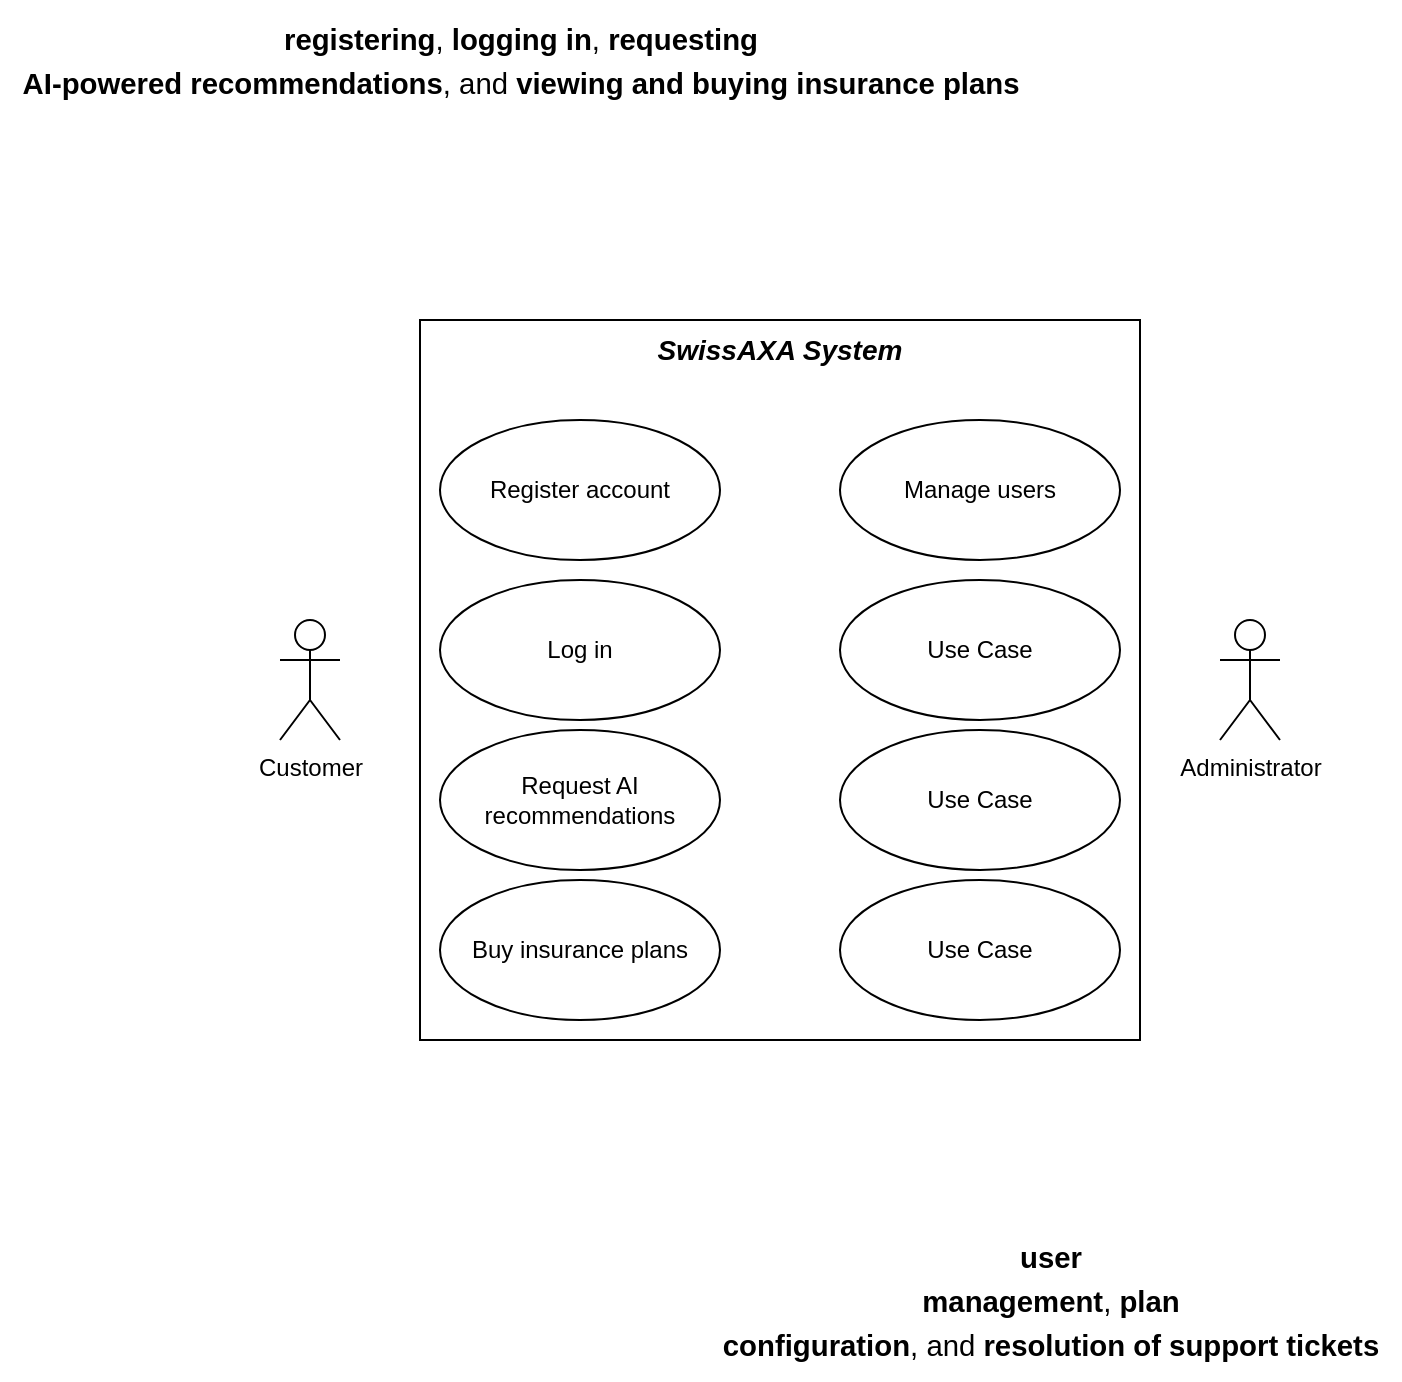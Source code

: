 <mxfile version="27.1.1">
  <diagram name="Page-1" id="b8BE7KBkcRRF1lKd-tSi">
    <mxGraphModel dx="1425" dy="766" grid="1" gridSize="10" guides="1" tooltips="1" connect="1" arrows="1" fold="1" page="1" pageScale="1" pageWidth="850" pageHeight="1100" math="0" shadow="0">
      <root>
        <mxCell id="0" />
        <mxCell id="1" parent="0" />
        <mxCell id="ETMz8ZjlzkhiZyX84apP-3" value="&lt;span data-start=&quot;796&quot; data-end=&quot;815&quot;&gt;&lt;b&gt;SwissAXA System&lt;/b&gt;&lt;/span&gt;" style="rounded=0;whiteSpace=wrap;html=1;verticalAlign=top;fontSize=14;fontStyle=2" vertex="1" parent="1">
          <mxGeometry x="240" y="280" width="360" height="360" as="geometry" />
        </mxCell>
        <mxCell id="ETMz8ZjlzkhiZyX84apP-4" value="Customer" style="shape=umlActor;verticalLabelPosition=bottom;verticalAlign=top;html=1;" vertex="1" parent="1">
          <mxGeometry x="170" y="430" width="30" height="60" as="geometry" />
        </mxCell>
        <mxCell id="ETMz8ZjlzkhiZyX84apP-5" value="Administrator" style="shape=umlActor;verticalLabelPosition=bottom;verticalAlign=top;html=1;" vertex="1" parent="1">
          <mxGeometry x="640" y="430" width="30" height="60" as="geometry" />
        </mxCell>
        <mxCell id="ETMz8ZjlzkhiZyX84apP-25" value="Register account" style="ellipse;whiteSpace=wrap;html=1;" vertex="1" parent="1">
          <mxGeometry x="250" y="330" width="140" height="70" as="geometry" />
        </mxCell>
        <mxCell id="ETMz8ZjlzkhiZyX84apP-26" value="Manage users" style="ellipse;whiteSpace=wrap;html=1;" vertex="1" parent="1">
          <mxGeometry x="450" y="330" width="140" height="70" as="geometry" />
        </mxCell>
        <mxCell id="ETMz8ZjlzkhiZyX84apP-27" value="Log in" style="ellipse;whiteSpace=wrap;html=1;" vertex="1" parent="1">
          <mxGeometry x="250" y="410" width="140" height="70" as="geometry" />
        </mxCell>
        <mxCell id="ETMz8ZjlzkhiZyX84apP-28" value="Use Case" style="ellipse;whiteSpace=wrap;html=1;" vertex="1" parent="1">
          <mxGeometry x="450" y="410" width="140" height="70" as="geometry" />
        </mxCell>
        <mxCell id="ETMz8ZjlzkhiZyX84apP-29" value="Request AI recommendations" style="ellipse;whiteSpace=wrap;html=1;" vertex="1" parent="1">
          <mxGeometry x="250" y="485" width="140" height="70" as="geometry" />
        </mxCell>
        <mxCell id="ETMz8ZjlzkhiZyX84apP-30" value="Use Case" style="ellipse;whiteSpace=wrap;html=1;" vertex="1" parent="1">
          <mxGeometry x="450" y="485" width="140" height="70" as="geometry" />
        </mxCell>
        <mxCell id="ETMz8ZjlzkhiZyX84apP-31" value="Buy insurance plans" style="ellipse;whiteSpace=wrap;html=1;" vertex="1" parent="1">
          <mxGeometry x="250" y="560" width="140" height="70" as="geometry" />
        </mxCell>
        <mxCell id="ETMz8ZjlzkhiZyX84apP-32" value="Use Case" style="ellipse;whiteSpace=wrap;html=1;" vertex="1" parent="1">
          <mxGeometry x="450" y="560" width="140" height="70" as="geometry" />
        </mxCell>
        <mxCell id="ETMz8ZjlzkhiZyX84apP-33" value="&lt;b&gt;&lt;span style=&quot;font-size:11.0pt;line-height:150%;&lt;br/&gt;font-family:&amp;quot;Arial&amp;quot;,sans-serif;mso-ascii-theme-font:minor-bidi;mso-fareast-font-family:&lt;br/&gt;&amp;quot;Times New Roman&amp;quot;;mso-fareast-theme-font:major-fareast;mso-hansi-theme-font:&lt;br/&gt;minor-bidi;mso-bidi-theme-font:minor-bidi;color:black;mso-themecolor:text1;&lt;br/&gt;mso-ansi-language:EN-US;mso-fareast-language:EN-US;mso-bidi-language:AR-SA&quot;&gt;registering&lt;/span&gt;&lt;/b&gt;&lt;span style=&quot;font-size:11.0pt;line-height:150%;font-family:&amp;quot;Arial&amp;quot;,sans-serif;&lt;br/&gt;mso-ascii-theme-font:minor-bidi;mso-fareast-font-family:&amp;quot;Times New Roman&amp;quot;;&lt;br/&gt;mso-fareast-theme-font:major-fareast;mso-hansi-theme-font:minor-bidi;&lt;br/&gt;mso-bidi-theme-font:minor-bidi;color:black;mso-themecolor:text1;mso-ansi-language:&lt;br/&gt;EN-US;mso-fareast-language:EN-US;mso-bidi-language:AR-SA&quot;&gt;, &lt;b&gt;logging in&lt;/b&gt;, &lt;b&gt;requesting&lt;br/&gt;AI-powered recommendations&lt;/b&gt;, and &lt;b&gt;viewing and buying insurance plans&lt;/b&gt;&lt;/span&gt;" style="text;html=1;align=center;verticalAlign=middle;resizable=0;points=[];autosize=1;strokeColor=none;fillColor=none;" vertex="1" parent="1">
          <mxGeometry x="30" y="120" width="520" height="60" as="geometry" />
        </mxCell>
        <mxCell id="ETMz8ZjlzkhiZyX84apP-34" value="&lt;b&gt;&lt;span style=&quot;font-size:11.0pt;line-height:150%;&lt;br/&gt;font-family:&amp;quot;Arial&amp;quot;,sans-serif;mso-ascii-theme-font:minor-bidi;mso-fareast-font-family:&lt;br/&gt;&amp;quot;Times New Roman&amp;quot;;mso-fareast-theme-font:major-fareast;mso-hansi-theme-font:&lt;br/&gt;minor-bidi;mso-bidi-theme-font:minor-bidi;color:black;mso-themecolor:text1;&lt;br/&gt;mso-ansi-language:EN-US;mso-fareast-language:EN-US;mso-bidi-language:AR-SA&quot;&gt;user&lt;br/&gt;management&lt;/span&gt;&lt;/b&gt;&lt;span style=&quot;font-size:11.0pt;line-height:150%;font-family:&lt;br/&gt;&amp;quot;Arial&amp;quot;,sans-serif;mso-ascii-theme-font:minor-bidi;mso-fareast-font-family:&lt;br/&gt;&amp;quot;Times New Roman&amp;quot;;mso-fareast-theme-font:major-fareast;mso-hansi-theme-font:&lt;br/&gt;minor-bidi;mso-bidi-theme-font:minor-bidi;color:black;mso-themecolor:text1;&lt;br/&gt;mso-ansi-language:EN-US;mso-fareast-language:EN-US;mso-bidi-language:AR-SA&quot;&gt;, &lt;b&gt;plan&lt;br/&gt;configuration&lt;/b&gt;, and &lt;b&gt;resolution of support tickets&lt;/b&gt;&lt;/span&gt;" style="text;html=1;align=center;verticalAlign=middle;resizable=0;points=[];autosize=1;strokeColor=none;fillColor=none;" vertex="1" parent="1">
          <mxGeometry x="380" y="730" width="350" height="80" as="geometry" />
        </mxCell>
      </root>
    </mxGraphModel>
  </diagram>
</mxfile>
